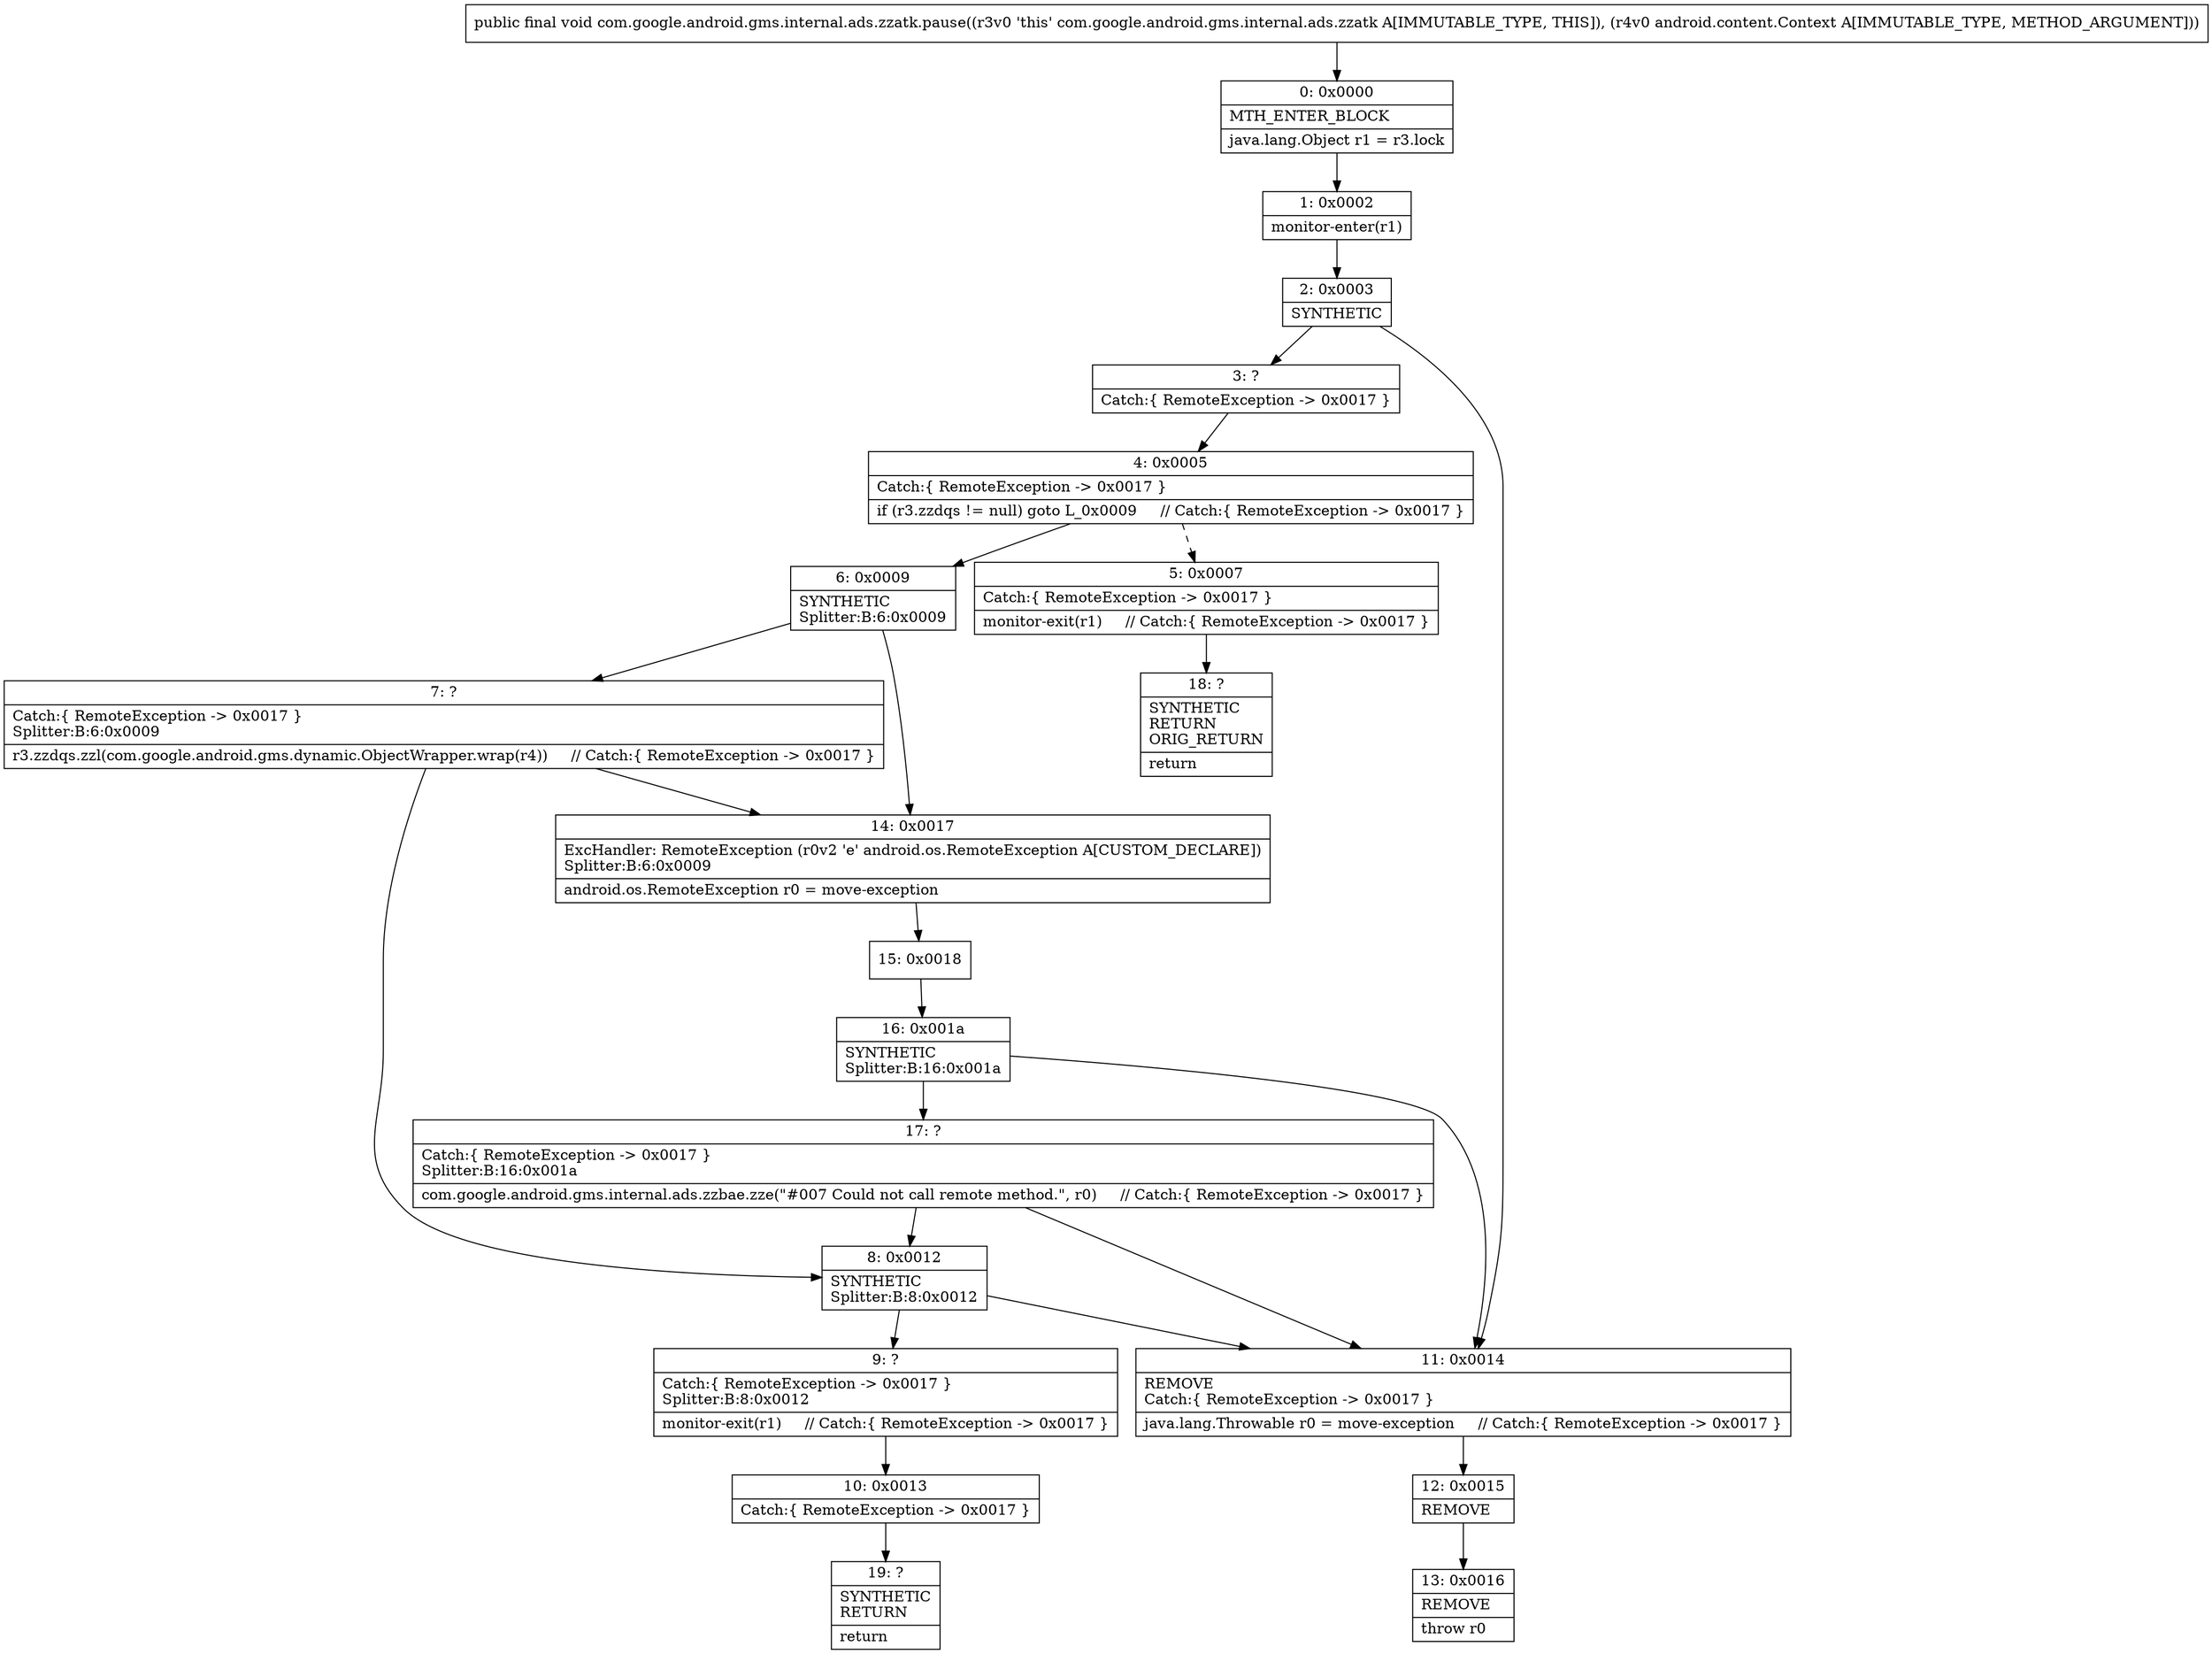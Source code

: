 digraph "CFG forcom.google.android.gms.internal.ads.zzatk.pause(Landroid\/content\/Context;)V" {
Node_0 [shape=record,label="{0\:\ 0x0000|MTH_ENTER_BLOCK\l|java.lang.Object r1 = r3.lock\l}"];
Node_1 [shape=record,label="{1\:\ 0x0002|monitor\-enter(r1)\l}"];
Node_2 [shape=record,label="{2\:\ 0x0003|SYNTHETIC\l}"];
Node_3 [shape=record,label="{3\:\ ?|Catch:\{ RemoteException \-\> 0x0017 \}\l}"];
Node_4 [shape=record,label="{4\:\ 0x0005|Catch:\{ RemoteException \-\> 0x0017 \}\l|if (r3.zzdqs != null) goto L_0x0009     \/\/ Catch:\{ RemoteException \-\> 0x0017 \}\l}"];
Node_5 [shape=record,label="{5\:\ 0x0007|Catch:\{ RemoteException \-\> 0x0017 \}\l|monitor\-exit(r1)     \/\/ Catch:\{ RemoteException \-\> 0x0017 \}\l}"];
Node_6 [shape=record,label="{6\:\ 0x0009|SYNTHETIC\lSplitter:B:6:0x0009\l}"];
Node_7 [shape=record,label="{7\:\ ?|Catch:\{ RemoteException \-\> 0x0017 \}\lSplitter:B:6:0x0009\l|r3.zzdqs.zzl(com.google.android.gms.dynamic.ObjectWrapper.wrap(r4))     \/\/ Catch:\{ RemoteException \-\> 0x0017 \}\l}"];
Node_8 [shape=record,label="{8\:\ 0x0012|SYNTHETIC\lSplitter:B:8:0x0012\l}"];
Node_9 [shape=record,label="{9\:\ ?|Catch:\{ RemoteException \-\> 0x0017 \}\lSplitter:B:8:0x0012\l|monitor\-exit(r1)     \/\/ Catch:\{ RemoteException \-\> 0x0017 \}\l}"];
Node_10 [shape=record,label="{10\:\ 0x0013|Catch:\{ RemoteException \-\> 0x0017 \}\l}"];
Node_11 [shape=record,label="{11\:\ 0x0014|REMOVE\lCatch:\{ RemoteException \-\> 0x0017 \}\l|java.lang.Throwable r0 = move\-exception     \/\/ Catch:\{ RemoteException \-\> 0x0017 \}\l}"];
Node_12 [shape=record,label="{12\:\ 0x0015|REMOVE\l}"];
Node_13 [shape=record,label="{13\:\ 0x0016|REMOVE\l|throw r0\l}"];
Node_14 [shape=record,label="{14\:\ 0x0017|ExcHandler: RemoteException (r0v2 'e' android.os.RemoteException A[CUSTOM_DECLARE])\lSplitter:B:6:0x0009\l|android.os.RemoteException r0 = move\-exception\l}"];
Node_15 [shape=record,label="{15\:\ 0x0018}"];
Node_16 [shape=record,label="{16\:\ 0x001a|SYNTHETIC\lSplitter:B:16:0x001a\l}"];
Node_17 [shape=record,label="{17\:\ ?|Catch:\{ RemoteException \-\> 0x0017 \}\lSplitter:B:16:0x001a\l|com.google.android.gms.internal.ads.zzbae.zze(\"#007 Could not call remote method.\", r0)     \/\/ Catch:\{ RemoteException \-\> 0x0017 \}\l}"];
Node_18 [shape=record,label="{18\:\ ?|SYNTHETIC\lRETURN\lORIG_RETURN\l|return\l}"];
Node_19 [shape=record,label="{19\:\ ?|SYNTHETIC\lRETURN\l|return\l}"];
MethodNode[shape=record,label="{public final void com.google.android.gms.internal.ads.zzatk.pause((r3v0 'this' com.google.android.gms.internal.ads.zzatk A[IMMUTABLE_TYPE, THIS]), (r4v0 android.content.Context A[IMMUTABLE_TYPE, METHOD_ARGUMENT])) }"];
MethodNode -> Node_0;
Node_0 -> Node_1;
Node_1 -> Node_2;
Node_2 -> Node_3;
Node_2 -> Node_11;
Node_3 -> Node_4;
Node_4 -> Node_5[style=dashed];
Node_4 -> Node_6;
Node_5 -> Node_18;
Node_6 -> Node_7;
Node_6 -> Node_14;
Node_7 -> Node_8;
Node_7 -> Node_14;
Node_8 -> Node_9;
Node_8 -> Node_11;
Node_9 -> Node_10;
Node_10 -> Node_19;
Node_11 -> Node_12;
Node_12 -> Node_13;
Node_14 -> Node_15;
Node_15 -> Node_16;
Node_16 -> Node_17;
Node_16 -> Node_11;
Node_17 -> Node_11;
Node_17 -> Node_8;
}

